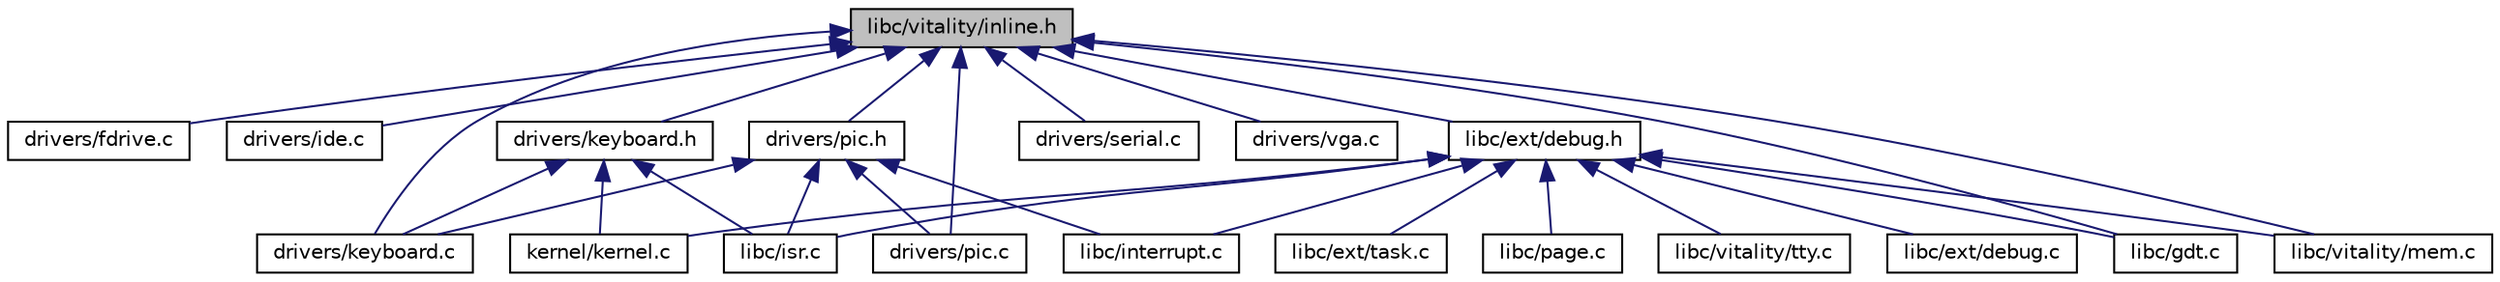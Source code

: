 digraph "libc/vitality/inline.h"
{
  edge [fontname="Helvetica",fontsize="10",labelfontname="Helvetica",labelfontsize="10"];
  node [fontname="Helvetica",fontsize="10",shape=record];
  Node2 [label="libc/vitality/inline.h",height=0.2,width=0.4,color="black", fillcolor="grey75", style="filled", fontcolor="black"];
  Node2 -> Node3 [dir="back",color="midnightblue",fontsize="10",style="solid"];
  Node3 [label="drivers/fdrive.c",height=0.2,width=0.4,color="black", fillcolor="white", style="filled",URL="$a00026.html"];
  Node2 -> Node4 [dir="back",color="midnightblue",fontsize="10",style="solid"];
  Node4 [label="drivers/ide.c",height=0.2,width=0.4,color="black", fillcolor="white", style="filled",URL="$a00032.html"];
  Node2 -> Node5 [dir="back",color="midnightblue",fontsize="10",style="solid"];
  Node5 [label="drivers/keyboard.h",height=0.2,width=0.4,color="black", fillcolor="white", style="filled",URL="$a00041.html"];
  Node5 -> Node6 [dir="back",color="midnightblue",fontsize="10",style="solid"];
  Node6 [label="drivers/keyboard.c",height=0.2,width=0.4,color="black", fillcolor="white", style="filled",URL="$a00038.html"];
  Node5 -> Node7 [dir="back",color="midnightblue",fontsize="10",style="solid"];
  Node7 [label="kernel/kernel.c",height=0.2,width=0.4,color="black", fillcolor="white", style="filled",URL="$a00068.html"];
  Node5 -> Node8 [dir="back",color="midnightblue",fontsize="10",style="solid"];
  Node8 [label="libc/isr.c",height=0.2,width=0.4,color="black", fillcolor="white", style="filled",URL="$a00113.html"];
  Node2 -> Node6 [dir="back",color="midnightblue",fontsize="10",style="solid"];
  Node2 -> Node9 [dir="back",color="midnightblue",fontsize="10",style="solid"];
  Node9 [label="drivers/pic.h",height=0.2,width=0.4,color="black", fillcolor="white", style="filled",URL="$a00053.html"];
  Node9 -> Node6 [dir="back",color="midnightblue",fontsize="10",style="solid"];
  Node9 -> Node10 [dir="back",color="midnightblue",fontsize="10",style="solid"];
  Node10 [label="drivers/pic.c",height=0.2,width=0.4,color="black", fillcolor="white", style="filled",URL="$a00050.html"];
  Node9 -> Node11 [dir="back",color="midnightblue",fontsize="10",style="solid"];
  Node11 [label="libc/interrupt.c",height=0.2,width=0.4,color="black", fillcolor="white", style="filled",URL="$a00107.html"];
  Node9 -> Node8 [dir="back",color="midnightblue",fontsize="10",style="solid"];
  Node2 -> Node10 [dir="back",color="midnightblue",fontsize="10",style="solid"];
  Node2 -> Node12 [dir="back",color="midnightblue",fontsize="10",style="solid"];
  Node12 [label="drivers/serial.c",height=0.2,width=0.4,color="black", fillcolor="white", style="filled",URL="$a00056.html"];
  Node2 -> Node13 [dir="back",color="midnightblue",fontsize="10",style="solid"];
  Node13 [label="drivers/vga.c",height=0.2,width=0.4,color="black", fillcolor="white", style="filled",URL="$a00062.html"];
  Node2 -> Node14 [dir="back",color="midnightblue",fontsize="10",style="solid"];
  Node14 [label="libc/ext/debug.h",height=0.2,width=0.4,color="black", fillcolor="white", style="filled",URL="$a00080.html"];
  Node14 -> Node7 [dir="back",color="midnightblue",fontsize="10",style="solid"];
  Node14 -> Node15 [dir="back",color="midnightblue",fontsize="10",style="solid"];
  Node15 [label="libc/ext/debug.c",height=0.2,width=0.4,color="black", fillcolor="white", style="filled",URL="$a00077.html"];
  Node14 -> Node16 [dir="back",color="midnightblue",fontsize="10",style="solid"];
  Node16 [label="libc/ext/task.c",height=0.2,width=0.4,color="black", fillcolor="white", style="filled",URL="$a00089.html"];
  Node14 -> Node17 [dir="back",color="midnightblue",fontsize="10",style="solid"];
  Node17 [label="libc/gdt.c",height=0.2,width=0.4,color="black", fillcolor="white", style="filled",URL="$a00101.html"];
  Node14 -> Node11 [dir="back",color="midnightblue",fontsize="10",style="solid"];
  Node14 -> Node8 [dir="back",color="midnightblue",fontsize="10",style="solid"];
  Node14 -> Node18 [dir="back",color="midnightblue",fontsize="10",style="solid"];
  Node18 [label="libc/page.c",height=0.2,width=0.4,color="black", fillcolor="white", style="filled",URL="$a00119.html"];
  Node14 -> Node19 [dir="back",color="midnightblue",fontsize="10",style="solid"];
  Node19 [label="libc/vitality/mem.c",height=0.2,width=0.4,color="black", fillcolor="white", style="filled",URL="$a00167.html"];
  Node14 -> Node20 [dir="back",color="midnightblue",fontsize="10",style="solid"];
  Node20 [label="libc/vitality/tty.c",height=0.2,width=0.4,color="black", fillcolor="white", style="filled",URL="$a00173.html"];
  Node2 -> Node17 [dir="back",color="midnightblue",fontsize="10",style="solid"];
  Node2 -> Node19 [dir="back",color="midnightblue",fontsize="10",style="solid"];
}
